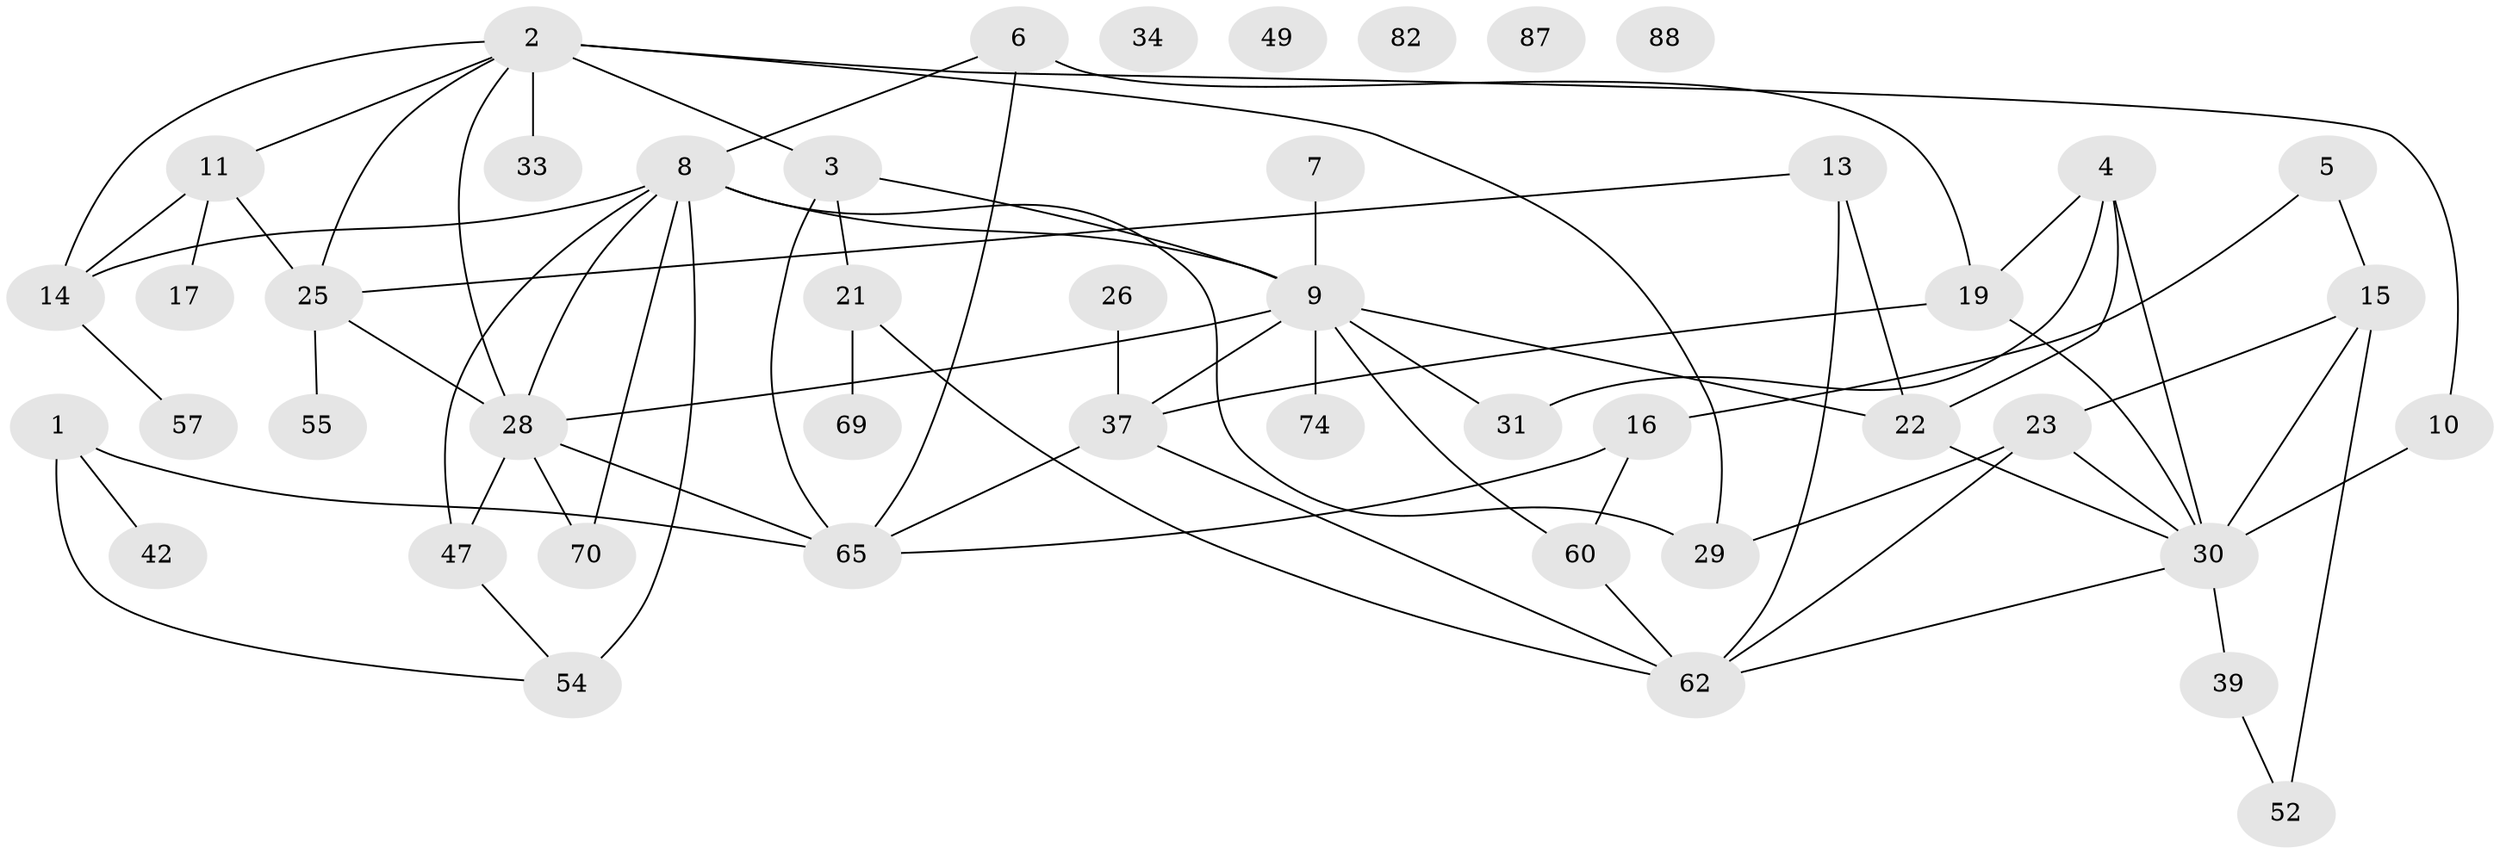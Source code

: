 // original degree distribution, {2: 0.1956521739130435, 6: 0.03260869565217391, 1: 0.21739130434782608, 4: 0.17391304347826086, 3: 0.2391304347826087, 7: 0.010869565217391304, 5: 0.07608695652173914, 0: 0.05434782608695652}
// Generated by graph-tools (version 1.1) at 2025/12/03/09/25 04:12:53]
// undirected, 46 vertices, 71 edges
graph export_dot {
graph [start="1"]
  node [color=gray90,style=filled];
  1 [super="+50"];
  2 [super="+63+18+90+12"];
  3 [super="+73"];
  4;
  5 [super="+58"];
  6;
  7;
  8 [super="+27+36"];
  9 [super="+67+81+45"];
  10 [super="+89+53"];
  11 [super="+44+48"];
  13;
  14 [super="+80"];
  15 [super="+20+51"];
  16 [super="+32+59"];
  17 [super="+35"];
  19 [super="+38"];
  21 [super="+24"];
  22 [super="+92"];
  23 [super="+85"];
  25 [super="+66"];
  26 [super="+72"];
  28 [super="+41"];
  29 [super="+40"];
  30 [super="+71+43+56"];
  31;
  33;
  34;
  37 [super="+84"];
  39 [super="+46"];
  42 [super="+61"];
  47;
  49;
  52 [super="+83"];
  54;
  55;
  57;
  60 [super="+68"];
  62 [super="+64"];
  65 [super="+75+79"];
  69;
  70;
  74;
  82;
  87;
  88;
  1 -- 65;
  1 -- 42;
  1 -- 54;
  2 -- 33;
  2 -- 14;
  2 -- 10;
  2 -- 11;
  2 -- 25;
  2 -- 28;
  2 -- 29 [weight=2];
  2 -- 3;
  3 -- 65;
  3 -- 21;
  3 -- 9;
  4 -- 31;
  4 -- 22;
  4 -- 19;
  4 -- 30;
  5 -- 15;
  5 -- 16;
  6 -- 65;
  6 -- 8;
  6 -- 19;
  7 -- 9;
  8 -- 47;
  8 -- 9;
  8 -- 54 [weight=2];
  8 -- 70;
  8 -- 28;
  8 -- 29;
  8 -- 14;
  9 -- 31;
  9 -- 60;
  9 -- 74;
  9 -- 37;
  9 -- 22;
  9 -- 28;
  10 -- 30 [weight=2];
  11 -- 25;
  11 -- 14;
  11 -- 17;
  13 -- 62;
  13 -- 22;
  13 -- 25;
  14 -- 57;
  15 -- 52;
  15 -- 23;
  15 -- 30;
  16 -- 60;
  16 -- 65 [weight=3];
  19 -- 37;
  19 -- 30;
  21 -- 69;
  21 -- 62;
  22 -- 30;
  23 -- 29;
  23 -- 30;
  23 -- 62;
  25 -- 55;
  25 -- 28;
  26 -- 37;
  28 -- 65 [weight=2];
  28 -- 70;
  28 -- 47;
  30 -- 62;
  30 -- 39;
  37 -- 62;
  37 -- 65;
  39 -- 52;
  47 -- 54;
  60 -- 62;
}
